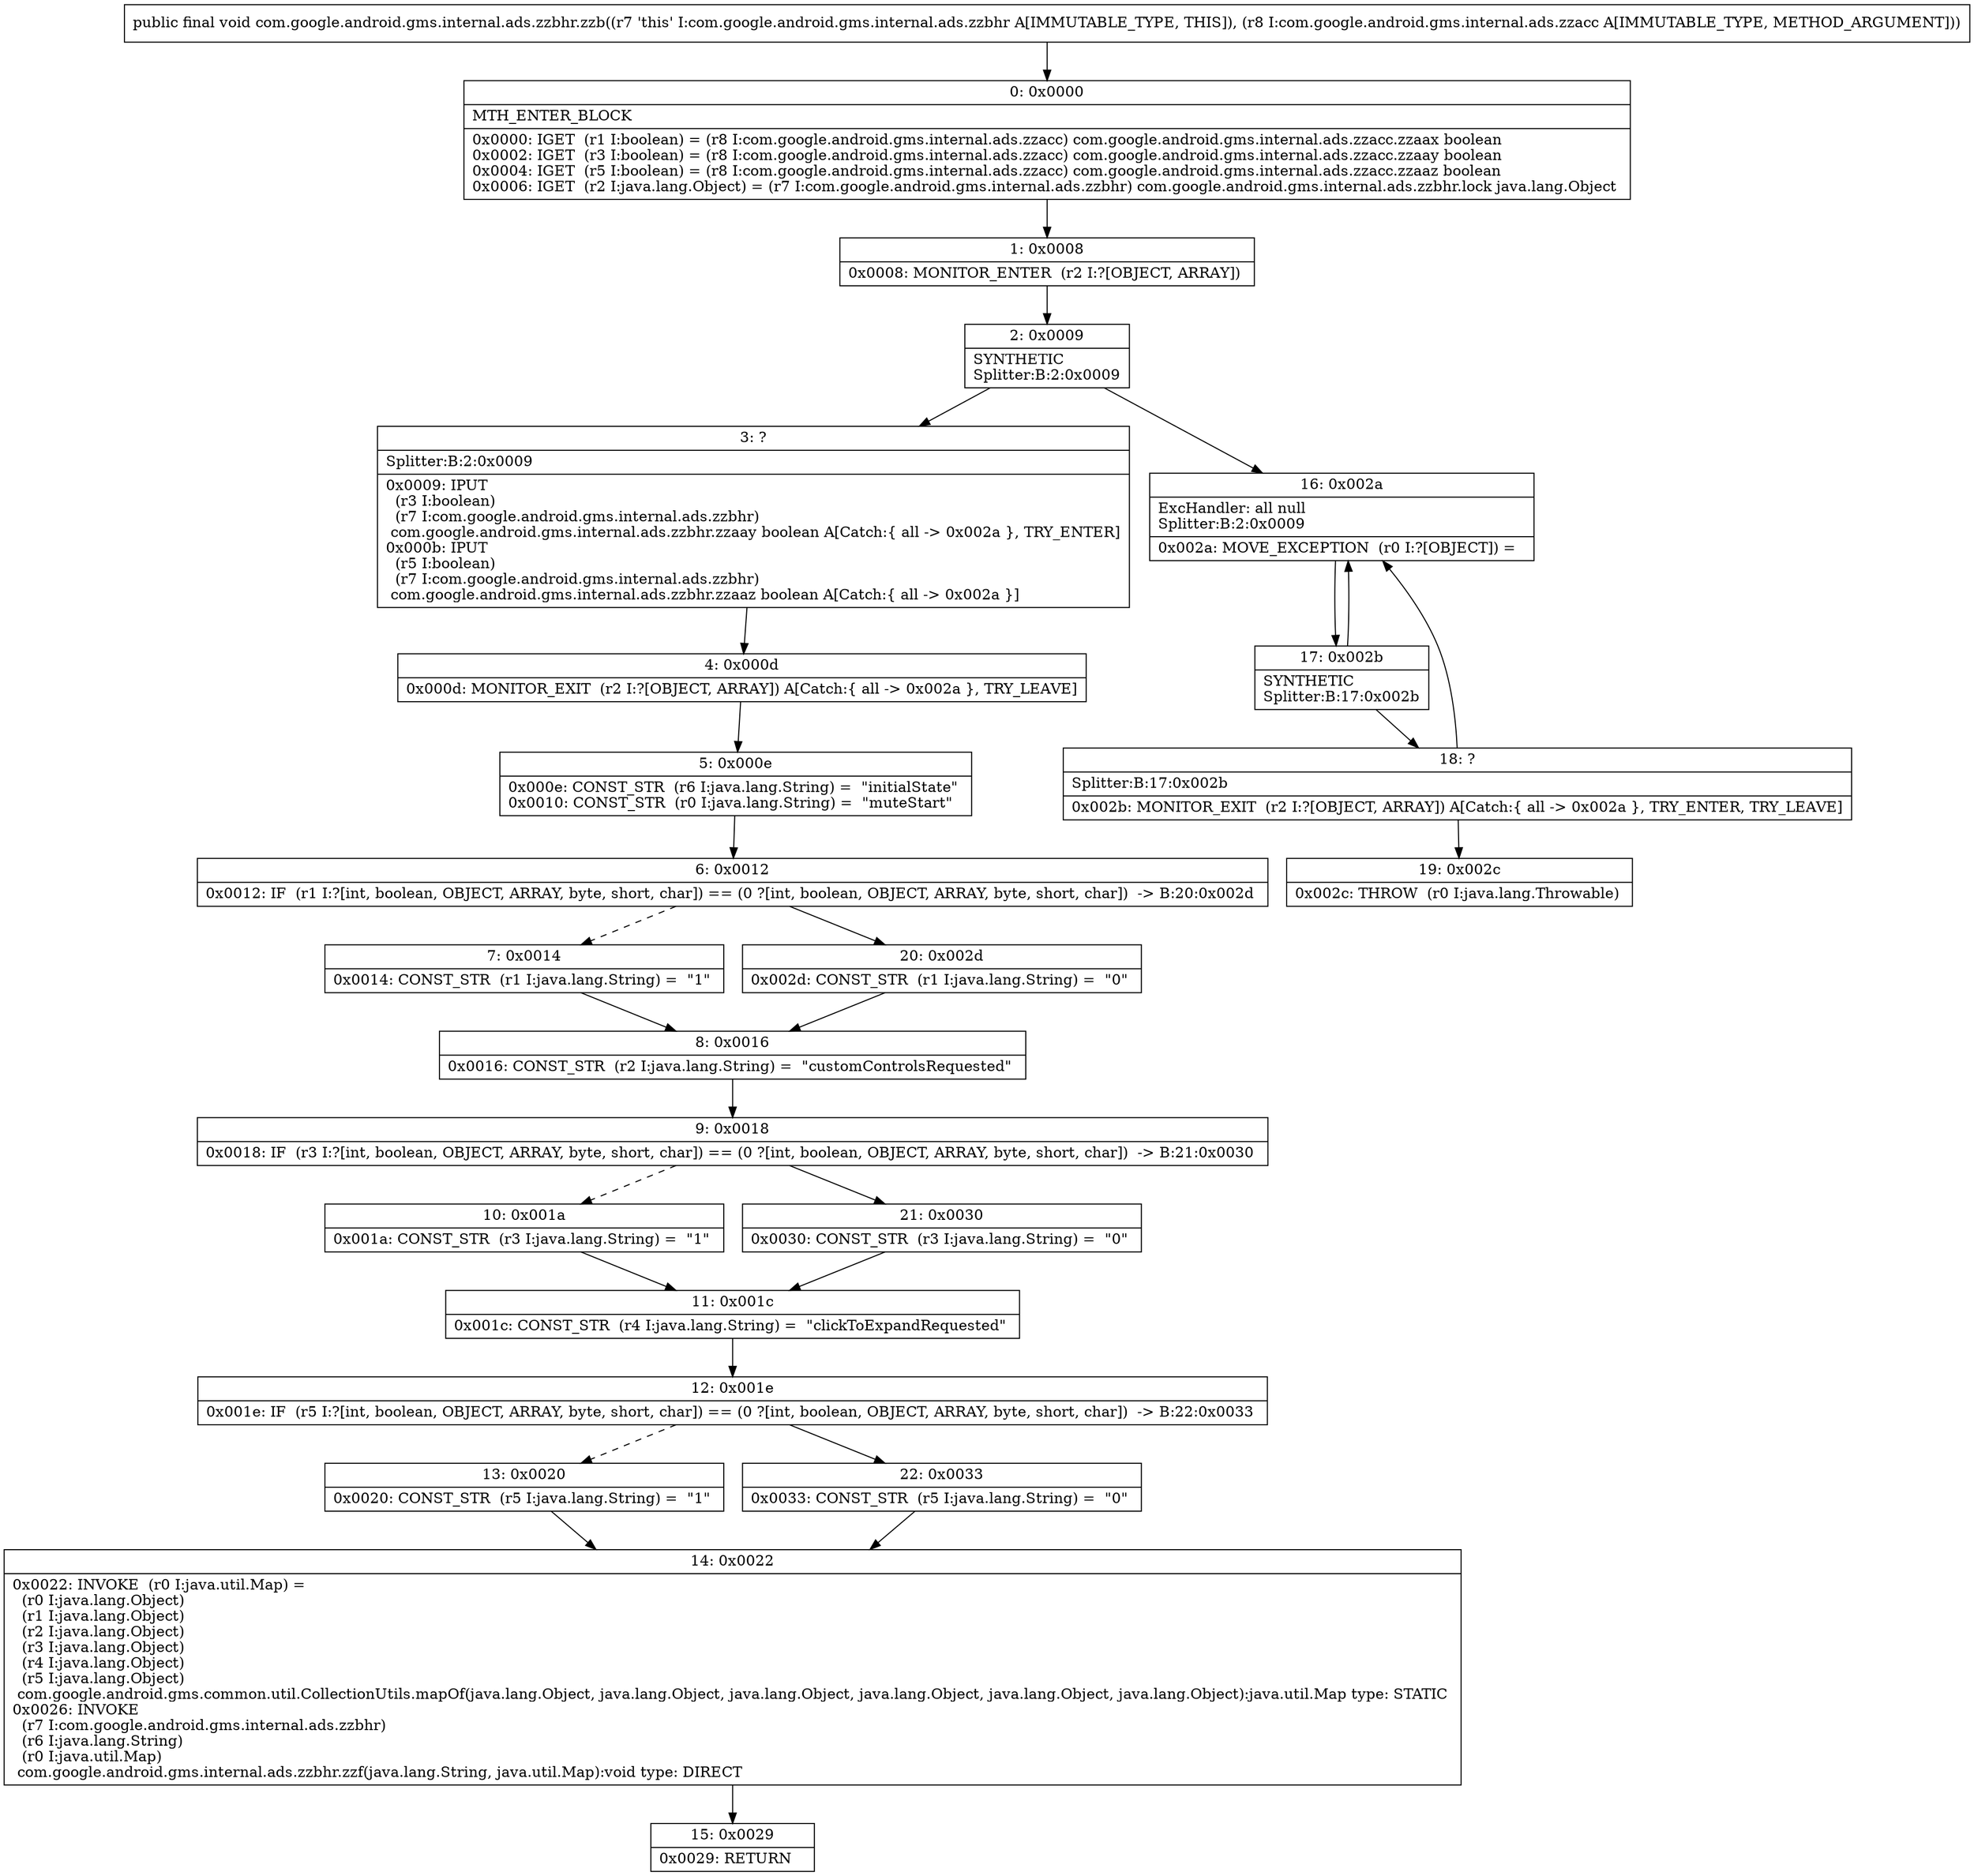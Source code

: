 digraph "CFG forcom.google.android.gms.internal.ads.zzbhr.zzb(Lcom\/google\/android\/gms\/internal\/ads\/zzacc;)V" {
Node_0 [shape=record,label="{0\:\ 0x0000|MTH_ENTER_BLOCK\l|0x0000: IGET  (r1 I:boolean) = (r8 I:com.google.android.gms.internal.ads.zzacc) com.google.android.gms.internal.ads.zzacc.zzaax boolean \l0x0002: IGET  (r3 I:boolean) = (r8 I:com.google.android.gms.internal.ads.zzacc) com.google.android.gms.internal.ads.zzacc.zzaay boolean \l0x0004: IGET  (r5 I:boolean) = (r8 I:com.google.android.gms.internal.ads.zzacc) com.google.android.gms.internal.ads.zzacc.zzaaz boolean \l0x0006: IGET  (r2 I:java.lang.Object) = (r7 I:com.google.android.gms.internal.ads.zzbhr) com.google.android.gms.internal.ads.zzbhr.lock java.lang.Object \l}"];
Node_1 [shape=record,label="{1\:\ 0x0008|0x0008: MONITOR_ENTER  (r2 I:?[OBJECT, ARRAY]) \l}"];
Node_2 [shape=record,label="{2\:\ 0x0009|SYNTHETIC\lSplitter:B:2:0x0009\l}"];
Node_3 [shape=record,label="{3\:\ ?|Splitter:B:2:0x0009\l|0x0009: IPUT  \l  (r3 I:boolean)\l  (r7 I:com.google.android.gms.internal.ads.zzbhr)\l com.google.android.gms.internal.ads.zzbhr.zzaay boolean A[Catch:\{ all \-\> 0x002a \}, TRY_ENTER]\l0x000b: IPUT  \l  (r5 I:boolean)\l  (r7 I:com.google.android.gms.internal.ads.zzbhr)\l com.google.android.gms.internal.ads.zzbhr.zzaaz boolean A[Catch:\{ all \-\> 0x002a \}]\l}"];
Node_4 [shape=record,label="{4\:\ 0x000d|0x000d: MONITOR_EXIT  (r2 I:?[OBJECT, ARRAY]) A[Catch:\{ all \-\> 0x002a \}, TRY_LEAVE]\l}"];
Node_5 [shape=record,label="{5\:\ 0x000e|0x000e: CONST_STR  (r6 I:java.lang.String) =  \"initialState\" \l0x0010: CONST_STR  (r0 I:java.lang.String) =  \"muteStart\" \l}"];
Node_6 [shape=record,label="{6\:\ 0x0012|0x0012: IF  (r1 I:?[int, boolean, OBJECT, ARRAY, byte, short, char]) == (0 ?[int, boolean, OBJECT, ARRAY, byte, short, char])  \-\> B:20:0x002d \l}"];
Node_7 [shape=record,label="{7\:\ 0x0014|0x0014: CONST_STR  (r1 I:java.lang.String) =  \"1\" \l}"];
Node_8 [shape=record,label="{8\:\ 0x0016|0x0016: CONST_STR  (r2 I:java.lang.String) =  \"customControlsRequested\" \l}"];
Node_9 [shape=record,label="{9\:\ 0x0018|0x0018: IF  (r3 I:?[int, boolean, OBJECT, ARRAY, byte, short, char]) == (0 ?[int, boolean, OBJECT, ARRAY, byte, short, char])  \-\> B:21:0x0030 \l}"];
Node_10 [shape=record,label="{10\:\ 0x001a|0x001a: CONST_STR  (r3 I:java.lang.String) =  \"1\" \l}"];
Node_11 [shape=record,label="{11\:\ 0x001c|0x001c: CONST_STR  (r4 I:java.lang.String) =  \"clickToExpandRequested\" \l}"];
Node_12 [shape=record,label="{12\:\ 0x001e|0x001e: IF  (r5 I:?[int, boolean, OBJECT, ARRAY, byte, short, char]) == (0 ?[int, boolean, OBJECT, ARRAY, byte, short, char])  \-\> B:22:0x0033 \l}"];
Node_13 [shape=record,label="{13\:\ 0x0020|0x0020: CONST_STR  (r5 I:java.lang.String) =  \"1\" \l}"];
Node_14 [shape=record,label="{14\:\ 0x0022|0x0022: INVOKE  (r0 I:java.util.Map) = \l  (r0 I:java.lang.Object)\l  (r1 I:java.lang.Object)\l  (r2 I:java.lang.Object)\l  (r3 I:java.lang.Object)\l  (r4 I:java.lang.Object)\l  (r5 I:java.lang.Object)\l com.google.android.gms.common.util.CollectionUtils.mapOf(java.lang.Object, java.lang.Object, java.lang.Object, java.lang.Object, java.lang.Object, java.lang.Object):java.util.Map type: STATIC \l0x0026: INVOKE  \l  (r7 I:com.google.android.gms.internal.ads.zzbhr)\l  (r6 I:java.lang.String)\l  (r0 I:java.util.Map)\l com.google.android.gms.internal.ads.zzbhr.zzf(java.lang.String, java.util.Map):void type: DIRECT \l}"];
Node_15 [shape=record,label="{15\:\ 0x0029|0x0029: RETURN   \l}"];
Node_16 [shape=record,label="{16\:\ 0x002a|ExcHandler: all null\lSplitter:B:2:0x0009\l|0x002a: MOVE_EXCEPTION  (r0 I:?[OBJECT]) =  \l}"];
Node_17 [shape=record,label="{17\:\ 0x002b|SYNTHETIC\lSplitter:B:17:0x002b\l}"];
Node_18 [shape=record,label="{18\:\ ?|Splitter:B:17:0x002b\l|0x002b: MONITOR_EXIT  (r2 I:?[OBJECT, ARRAY]) A[Catch:\{ all \-\> 0x002a \}, TRY_ENTER, TRY_LEAVE]\l}"];
Node_19 [shape=record,label="{19\:\ 0x002c|0x002c: THROW  (r0 I:java.lang.Throwable) \l}"];
Node_20 [shape=record,label="{20\:\ 0x002d|0x002d: CONST_STR  (r1 I:java.lang.String) =  \"0\" \l}"];
Node_21 [shape=record,label="{21\:\ 0x0030|0x0030: CONST_STR  (r3 I:java.lang.String) =  \"0\" \l}"];
Node_22 [shape=record,label="{22\:\ 0x0033|0x0033: CONST_STR  (r5 I:java.lang.String) =  \"0\" \l}"];
MethodNode[shape=record,label="{public final void com.google.android.gms.internal.ads.zzbhr.zzb((r7 'this' I:com.google.android.gms.internal.ads.zzbhr A[IMMUTABLE_TYPE, THIS]), (r8 I:com.google.android.gms.internal.ads.zzacc A[IMMUTABLE_TYPE, METHOD_ARGUMENT])) }"];
MethodNode -> Node_0;
Node_0 -> Node_1;
Node_1 -> Node_2;
Node_2 -> Node_3;
Node_2 -> Node_16;
Node_3 -> Node_4;
Node_4 -> Node_5;
Node_5 -> Node_6;
Node_6 -> Node_7[style=dashed];
Node_6 -> Node_20;
Node_7 -> Node_8;
Node_8 -> Node_9;
Node_9 -> Node_10[style=dashed];
Node_9 -> Node_21;
Node_10 -> Node_11;
Node_11 -> Node_12;
Node_12 -> Node_13[style=dashed];
Node_12 -> Node_22;
Node_13 -> Node_14;
Node_14 -> Node_15;
Node_16 -> Node_17;
Node_17 -> Node_18;
Node_17 -> Node_16;
Node_18 -> Node_19;
Node_18 -> Node_16;
Node_20 -> Node_8;
Node_21 -> Node_11;
Node_22 -> Node_14;
}

